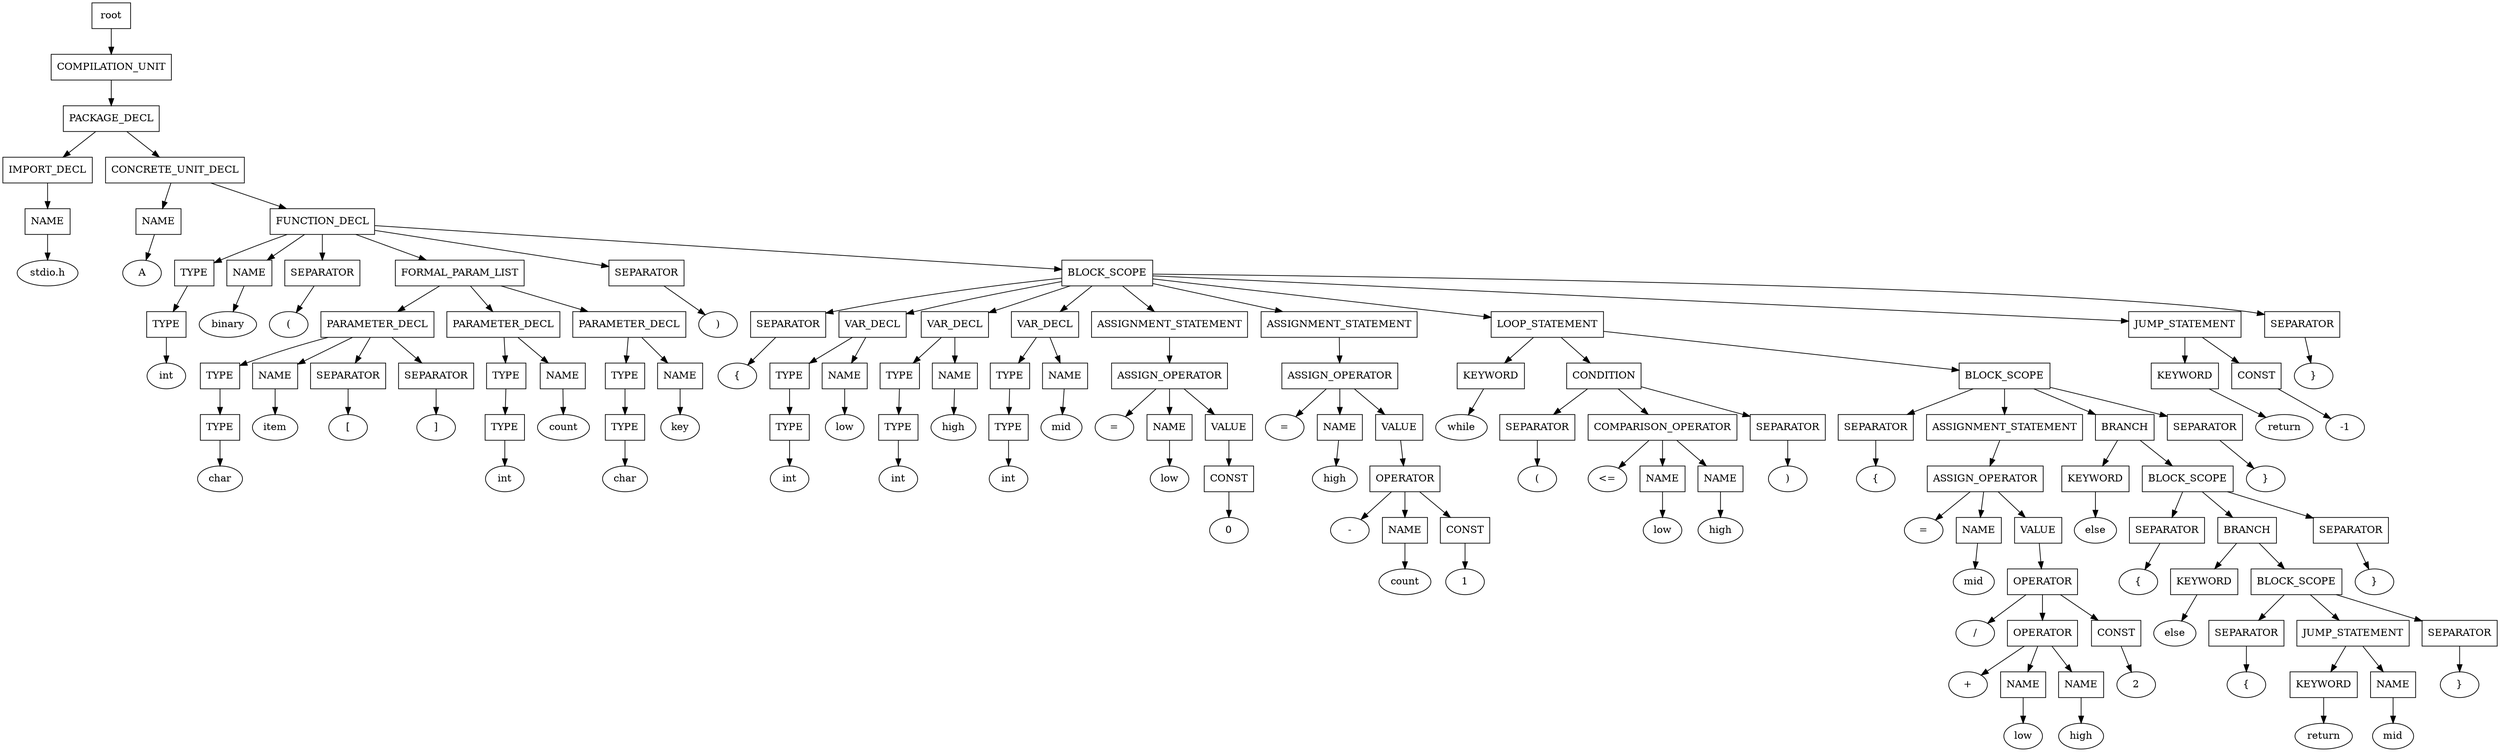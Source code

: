 digraph G {
	splines="TRUE";
	n_0 [label="root", shape="rectangle"]
	n_0 -> n_1
	n_1 [label="COMPILATION_UNIT", shape="rectangle"]
	n_1 -> n_2
	n_2 [label="PACKAGE_DECL", shape="rectangle"]
	n_2 -> n_3
	n_3 [label="IMPORT_DECL", shape="rectangle"]
	n_3 -> n_5
	n_5 [label="NAME", shape="rectangle"]
	n_5 -> n_8
	n_8 [label="stdio.h", shape="ellipse"]
	n_2 -> n_4
	n_4 [label="CONCRETE_UNIT_DECL", shape="rectangle"]
	n_4 -> n_6
	n_6 [label="NAME", shape="rectangle"]
	n_6 -> n_9
	n_9 [label="A", shape="ellipse"]
	n_4 -> n_7
	n_7 [label="FUNCTION_DECL", shape="rectangle"]
	n_7 -> n_10
	n_10 [label="TYPE", shape="rectangle"]
	n_10 -> n_16
	n_16 [label="TYPE", shape="rectangle"]
	n_16 -> n_32
	n_32 [label="int", shape="ellipse"]
	n_7 -> n_11
	n_11 [label="NAME", shape="rectangle"]
	n_11 -> n_17
	n_17 [label="binary", shape="ellipse"]
	n_7 -> n_12
	n_12 [label="SEPARATOR", shape="rectangle"]
	n_12 -> n_18
	n_18 [label="(", shape="ellipse"]
	n_7 -> n_13
	n_13 [label="FORMAL_PARAM_LIST", shape="rectangle"]
	n_13 -> n_19
	n_19 [label="PARAMETER_DECL", shape="rectangle"]
	n_19 -> n_33
	n_33 [label="TYPE", shape="rectangle"]
	n_33 -> n_56
	n_56 [label="TYPE", shape="rectangle"]
	n_56 -> n_86
	n_86 [label="char", shape="ellipse"]
	n_19 -> n_34
	n_34 [label="NAME", shape="rectangle"]
	n_34 -> n_57
	n_57 [label="item", shape="ellipse"]
	n_19 -> n_35
	n_35 [label="SEPARATOR", shape="rectangle"]
	n_35 -> n_58
	n_58 [label="[", shape="ellipse"]
	n_19 -> n_36
	n_36 [label="SEPARATOR", shape="rectangle"]
	n_36 -> n_59
	n_59 [label="]", shape="ellipse"]
	n_13 -> n_20
	n_20 [label="PARAMETER_DECL", shape="rectangle"]
	n_20 -> n_37
	n_37 [label="TYPE", shape="rectangle"]
	n_37 -> n_60
	n_60 [label="TYPE", shape="rectangle"]
	n_60 -> n_87
	n_87 [label="int", shape="ellipse"]
	n_20 -> n_38
	n_38 [label="NAME", shape="rectangle"]
	n_38 -> n_61
	n_61 [label="count", shape="ellipse"]
	n_13 -> n_21
	n_21 [label="PARAMETER_DECL", shape="rectangle"]
	n_21 -> n_39
	n_39 [label="TYPE", shape="rectangle"]
	n_39 -> n_62
	n_62 [label="TYPE", shape="rectangle"]
	n_62 -> n_88
	n_88 [label="char", shape="ellipse"]
	n_21 -> n_40
	n_40 [label="NAME", shape="rectangle"]
	n_40 -> n_63
	n_63 [label="key", shape="ellipse"]
	n_7 -> n_14
	n_14 [label="SEPARATOR", shape="rectangle"]
	n_14 -> n_22
	n_22 [label=")", shape="ellipse"]
	n_7 -> n_15
	n_15 [label="BLOCK_SCOPE", shape="rectangle"]
	n_15 -> n_23
	n_23 [label="SEPARATOR", shape="rectangle"]
	n_23 -> n_41
	n_41 [label="{", shape="ellipse"]
	n_15 -> n_24
	n_24 [label="VAR_DECL", shape="rectangle"]
	n_24 -> n_42
	n_42 [label="TYPE", shape="rectangle"]
	n_42 -> n_64
	n_64 [label="TYPE", shape="rectangle"]
	n_64 -> n_89
	n_89 [label="int", shape="ellipse"]
	n_24 -> n_43
	n_43 [label="NAME", shape="rectangle"]
	n_43 -> n_65
	n_65 [label="low", shape="ellipse"]
	n_15 -> n_25
	n_25 [label="VAR_DECL", shape="rectangle"]
	n_25 -> n_44
	n_44 [label="TYPE", shape="rectangle"]
	n_44 -> n_66
	n_66 [label="TYPE", shape="rectangle"]
	n_66 -> n_90
	n_90 [label="int", shape="ellipse"]
	n_25 -> n_45
	n_45 [label="NAME", shape="rectangle"]
	n_45 -> n_67
	n_67 [label="high", shape="ellipse"]
	n_15 -> n_26
	n_26 [label="VAR_DECL", shape="rectangle"]
	n_26 -> n_46
	n_46 [label="TYPE", shape="rectangle"]
	n_46 -> n_68
	n_68 [label="TYPE", shape="rectangle"]
	n_68 -> n_91
	n_91 [label="int", shape="ellipse"]
	n_26 -> n_47
	n_47 [label="NAME", shape="rectangle"]
	n_47 -> n_69
	n_69 [label="mid", shape="ellipse"]
	n_15 -> n_27
	n_27 [label="ASSIGNMENT_STATEMENT", shape="rectangle"]
	n_27 -> n_48
	n_48 [label="ASSIGN_OPERATOR", shape="rectangle"]
	n_48 -> n_70
	n_70 [label="=", shape="ellipse"]
	n_48 -> n_71
	n_71 [label="NAME", shape="rectangle"]
	n_71 -> n_92
	n_92 [label="low", shape="ellipse"]
	n_48 -> n_72
	n_72 [label="VALUE", shape="rectangle"]
	n_72 -> n_93
	n_93 [label="CONST", shape="rectangle"]
	n_93 -> n_106
	n_106 [label="0", shape="ellipse"]
	n_15 -> n_28
	n_28 [label="ASSIGNMENT_STATEMENT", shape="rectangle"]
	n_28 -> n_49
	n_49 [label="ASSIGN_OPERATOR", shape="rectangle"]
	n_49 -> n_73
	n_73 [label="=", shape="ellipse"]
	n_49 -> n_74
	n_74 [label="NAME", shape="rectangle"]
	n_74 -> n_94
	n_94 [label="high", shape="ellipse"]
	n_49 -> n_75
	n_75 [label="VALUE", shape="rectangle"]
	n_75 -> n_95
	n_95 [label="OPERATOR", shape="rectangle"]
	n_95 -> n_107
	n_107 [label="-", shape="ellipse"]
	n_95 -> n_108
	n_108 [label="NAME", shape="rectangle"]
	n_108 -> n_119
	n_119 [label="count", shape="ellipse"]
	n_95 -> n_109
	n_109 [label="CONST", shape="rectangle"]
	n_109 -> n_120
	n_120 [label="1", shape="ellipse"]
	n_15 -> n_29
	n_29 [label="LOOP_STATEMENT", shape="rectangle"]
	n_29 -> n_50
	n_50 [label="KEYWORD", shape="rectangle"]
	n_50 -> n_76
	n_76 [label="while", shape="ellipse"]
	n_29 -> n_51
	n_51 [label="CONDITION", shape="rectangle"]
	n_51 -> n_77
	n_77 [label="SEPARATOR", shape="rectangle"]
	n_77 -> n_96
	n_96 [label="(", shape="ellipse"]
	n_51 -> n_78
	n_78 [label="COMPARISON_OPERATOR", shape="rectangle"]
	n_78 -> n_97
	n_97 [label="<=", shape="ellipse"]
	n_78 -> n_98
	n_98 [label="NAME", shape="rectangle"]
	n_98 -> n_110
	n_110 [label="low", shape="ellipse"]
	n_78 -> n_99
	n_99 [label="NAME", shape="rectangle"]
	n_99 -> n_111
	n_111 [label="high", shape="ellipse"]
	n_51 -> n_79
	n_79 [label="SEPARATOR", shape="rectangle"]
	n_79 -> n_100
	n_100 [label=")", shape="ellipse"]
	n_29 -> n_52
	n_52 [label="BLOCK_SCOPE", shape="rectangle"]
	n_52 -> n_80
	n_80 [label="SEPARATOR", shape="rectangle"]
	n_80 -> n_101
	n_101 [label="{", shape="ellipse"]
	n_52 -> n_81
	n_81 [label="ASSIGNMENT_STATEMENT", shape="rectangle"]
	n_81 -> n_102
	n_102 [label="ASSIGN_OPERATOR", shape="rectangle"]
	n_102 -> n_112
	n_112 [label="=", shape="ellipse"]
	n_102 -> n_113
	n_113 [label="NAME", shape="rectangle"]
	n_113 -> n_121
	n_121 [label="mid", shape="ellipse"]
	n_102 -> n_114
	n_114 [label="VALUE", shape="rectangle"]
	n_114 -> n_122
	n_122 [label="OPERATOR", shape="rectangle"]
	n_122 -> n_127
	n_127 [label="/", shape="ellipse"]
	n_122 -> n_128
	n_128 [label="OPERATOR", shape="rectangle"]
	n_128 -> n_134
	n_134 [label="+", shape="ellipse"]
	n_128 -> n_135
	n_135 [label="NAME", shape="rectangle"]
	n_135 -> n_142
	n_142 [label="low", shape="ellipse"]
	n_128 -> n_136
	n_136 [label="NAME", shape="rectangle"]
	n_136 -> n_143
	n_143 [label="high", shape="ellipse"]
	n_122 -> n_129
	n_129 [label="CONST", shape="rectangle"]
	n_129 -> n_137
	n_137 [label="2", shape="ellipse"]
	n_52 -> n_82
	n_82 [label="BRANCH", shape="rectangle"]
	n_82 -> n_103
	n_103 [label="KEYWORD", shape="rectangle"]
	n_103 -> n_115
	n_115 [label="else", shape="ellipse"]
	n_82 -> n_104
	n_104 [label="BLOCK_SCOPE", shape="rectangle"]
	n_104 -> n_116
	n_116 [label="SEPARATOR", shape="rectangle"]
	n_116 -> n_123
	n_123 [label="{", shape="ellipse"]
	n_104 -> n_117
	n_117 [label="BRANCH", shape="rectangle"]
	n_117 -> n_124
	n_124 [label="KEYWORD", shape="rectangle"]
	n_124 -> n_130
	n_130 [label="else", shape="ellipse"]
	n_117 -> n_125
	n_125 [label="BLOCK_SCOPE", shape="rectangle"]
	n_125 -> n_131
	n_131 [label="SEPARATOR", shape="rectangle"]
	n_131 -> n_138
	n_138 [label="{", shape="ellipse"]
	n_125 -> n_132
	n_132 [label="JUMP_STATEMENT", shape="rectangle"]
	n_132 -> n_139
	n_139 [label="KEYWORD", shape="rectangle"]
	n_139 -> n_144
	n_144 [label="return", shape="ellipse"]
	n_132 -> n_140
	n_140 [label="NAME", shape="rectangle"]
	n_140 -> n_145
	n_145 [label="mid", shape="ellipse"]
	n_125 -> n_133
	n_133 [label="SEPARATOR", shape="rectangle"]
	n_133 -> n_141
	n_141 [label="}", shape="ellipse"]
	n_104 -> n_118
	n_118 [label="SEPARATOR", shape="rectangle"]
	n_118 -> n_126
	n_126 [label="}", shape="ellipse"]
	n_52 -> n_83
	n_83 [label="SEPARATOR", shape="rectangle"]
	n_83 -> n_105
	n_105 [label="}", shape="ellipse"]
	n_15 -> n_30
	n_30 [label="JUMP_STATEMENT", shape="rectangle"]
	n_30 -> n_53
	n_53 [label="KEYWORD", shape="rectangle"]
	n_53 -> n_84
	n_84 [label="return", shape="ellipse"]
	n_30 -> n_54
	n_54 [label="CONST", shape="rectangle"]
	n_54 -> n_85
	n_85 [label="-1", shape="ellipse"]
	n_15 -> n_31
	n_31 [label="SEPARATOR", shape="rectangle"]
	n_31 -> n_55
	n_55 [label="}", shape="ellipse"]
}